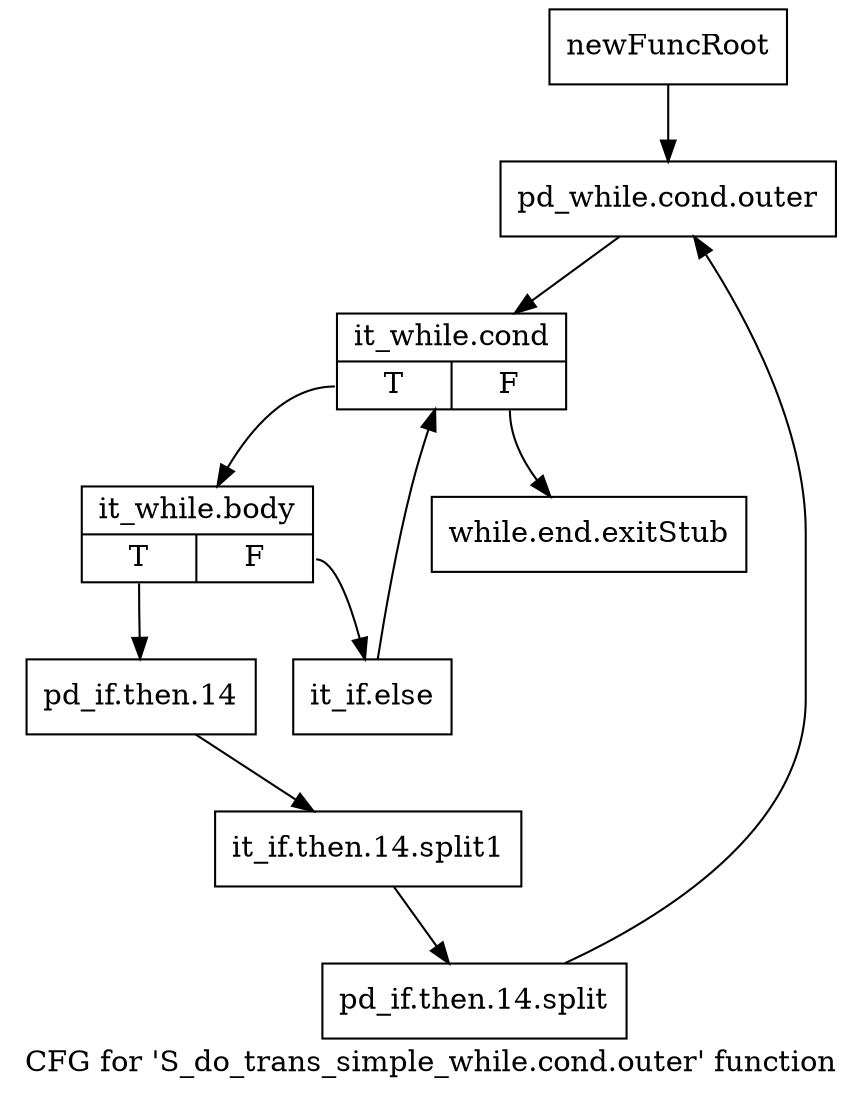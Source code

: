 digraph "CFG for 'S_do_trans_simple_while.cond.outer' function" {
	label="CFG for 'S_do_trans_simple_while.cond.outer' function";

	Node0x4b1be60 [shape=record,label="{newFuncRoot}"];
	Node0x4b1be60 -> Node0x4b1bf00;
	Node0x4b1beb0 [shape=record,label="{while.end.exitStub}"];
	Node0x4b1bf00 [shape=record,label="{pd_while.cond.outer}"];
	Node0x4b1bf00 -> Node0x4b1bf50;
	Node0x4b1bf50 [shape=record,label="{it_while.cond|{<s0>T|<s1>F}}"];
	Node0x4b1bf50:s0 -> Node0x4b1bfa0;
	Node0x4b1bf50:s1 -> Node0x4b1beb0;
	Node0x4b1bfa0 [shape=record,label="{it_while.body|{<s0>T|<s1>F}}"];
	Node0x4b1bfa0:s0 -> Node0x4b1c040;
	Node0x4b1bfa0:s1 -> Node0x4b1bff0;
	Node0x4b1bff0 [shape=record,label="{it_if.else}"];
	Node0x4b1bff0 -> Node0x4b1bf50;
	Node0x4b1c040 [shape=record,label="{pd_if.then.14}"];
	Node0x4b1c040 -> Node0x63107f0;
	Node0x63107f0 [shape=record,label="{it_if.then.14.split1}"];
	Node0x63107f0 -> Node0x63193d0;
	Node0x63193d0 [shape=record,label="{pd_if.then.14.split}"];
	Node0x63193d0 -> Node0x4b1bf00;
}
